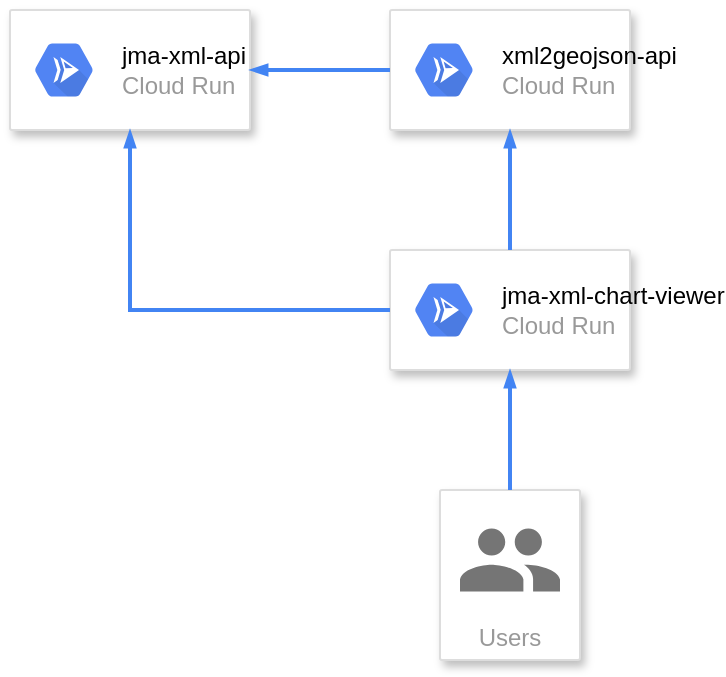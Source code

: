<mxfile version="14.5.1" type="device"><diagram id="Q3AYMyRXAR6rtp3DIHJV" name="ページ1"><mxGraphModel dx="1666" dy="877" grid="1" gridSize="10" guides="1" tooltips="1" connect="1" arrows="1" fold="1" page="1" pageScale="1" pageWidth="827" pageHeight="1169" math="0" shadow="0"><root><mxCell id="0"/><mxCell id="1" parent="0"/><mxCell id="AyopOnnmJDq9eanXNkUo-5" value="" style="strokeColor=#dddddd;shadow=1;strokeWidth=1;rounded=1;absoluteArcSize=1;arcSize=2;" parent="1" vertex="1"><mxGeometry x="280" y="280" width="120" height="60" as="geometry"/></mxCell><mxCell id="AyopOnnmJDq9eanXNkUo-6" value="&lt;font color=&quot;#000000&quot;&gt;jma-xml-chart-viewer&lt;br&gt;&lt;/font&gt;Cloud Run" style="dashed=0;connectable=0;html=1;fillColor=#5184F3;strokeColor=none;shape=mxgraph.gcp2.hexIcon;prIcon=cloud_run;part=1;labelPosition=right;verticalLabelPosition=middle;align=left;verticalAlign=middle;spacingLeft=5;fontColor=#999999;fontSize=12;" parent="AyopOnnmJDq9eanXNkUo-5" vertex="1"><mxGeometry y="0.5" width="44" height="39" relative="1" as="geometry"><mxPoint x="5" y="-19.5" as="offset"/></mxGeometry></mxCell><mxCell id="h0TZJSlIoOJcuV9ZgZNy-15" value="Users" style="strokeColor=#dddddd;shadow=1;strokeWidth=1;rounded=1;absoluteArcSize=1;arcSize=2;labelPosition=center;verticalLabelPosition=middle;align=center;verticalAlign=bottom;spacingLeft=0;fontColor=#999999;fontSize=12;whiteSpace=wrap;spacingBottom=2;" parent="1" vertex="1"><mxGeometry x="305" y="400" width="70" height="85" as="geometry"/></mxCell><mxCell id="h0TZJSlIoOJcuV9ZgZNy-16" value="" style="dashed=0;connectable=0;html=1;fillColor=#757575;strokeColor=none;shape=mxgraph.gcp2.users;part=1;" parent="h0TZJSlIoOJcuV9ZgZNy-15" vertex="1"><mxGeometry x="0.5" width="50" height="31.5" relative="1" as="geometry"><mxPoint x="-25" y="19.25" as="offset"/></mxGeometry></mxCell><mxCell id="h0TZJSlIoOJcuV9ZgZNy-20" value="" style="edgeStyle=orthogonalEdgeStyle;fontSize=12;html=1;endArrow=blockThin;endFill=1;rounded=0;strokeWidth=2;endSize=4;startSize=4;dashed=0;strokeColor=#4284F3;" parent="1" source="h0TZJSlIoOJcuV9ZgZNy-15" target="AyopOnnmJDq9eanXNkUo-5" edge="1"><mxGeometry width="100" relative="1" as="geometry"><mxPoint x="454" y="555" as="sourcePoint"/><mxPoint x="565" y="382.5" as="targetPoint"/></mxGeometry></mxCell><mxCell id="DDGZsCx47b8B6ruJAENb-1" value="" style="strokeColor=#dddddd;shadow=1;strokeWidth=1;rounded=1;absoluteArcSize=1;arcSize=2;" parent="1" vertex="1"><mxGeometry x="280" y="160" width="120" height="60" as="geometry"/></mxCell><mxCell id="DDGZsCx47b8B6ruJAENb-2" value="&lt;font color=&quot;#000000&quot;&gt;xml2geojson-api&lt;br&gt;&lt;/font&gt;Cloud Run" style="dashed=0;connectable=0;html=1;fillColor=#5184F3;strokeColor=none;shape=mxgraph.gcp2.hexIcon;prIcon=cloud_run;part=1;labelPosition=right;verticalLabelPosition=middle;align=left;verticalAlign=middle;spacingLeft=5;fontColor=#999999;fontSize=12;" parent="DDGZsCx47b8B6ruJAENb-1" vertex="1"><mxGeometry y="0.5" width="44" height="39" relative="1" as="geometry"><mxPoint x="5" y="-19.5" as="offset"/></mxGeometry></mxCell><mxCell id="DDGZsCx47b8B6ruJAENb-3" value="" style="edgeStyle=orthogonalEdgeStyle;fontSize=12;html=1;endArrow=blockThin;endFill=1;rounded=0;strokeWidth=2;endSize=4;startSize=4;dashed=0;strokeColor=#4284F3;" parent="1" source="AyopOnnmJDq9eanXNkUo-5" target="DDGZsCx47b8B6ruJAENb-1" edge="1"><mxGeometry width="100" relative="1" as="geometry"><mxPoint x="160" y="297.5" as="sourcePoint"/><mxPoint x="160" y="240" as="targetPoint"/></mxGeometry></mxCell><mxCell id="uGt37MImYyoBZ2GPXdcd-2" value="" style="strokeColor=#dddddd;shadow=1;strokeWidth=1;rounded=1;absoluteArcSize=1;arcSize=2;" vertex="1" parent="1"><mxGeometry x="90" y="160" width="120" height="60" as="geometry"/></mxCell><mxCell id="uGt37MImYyoBZ2GPXdcd-3" value="&lt;font color=&quot;#000000&quot;&gt;jma-xml-api&lt;br&gt;&lt;/font&gt;Cloud Run" style="dashed=0;connectable=0;html=1;fillColor=#5184F3;strokeColor=none;shape=mxgraph.gcp2.hexIcon;prIcon=cloud_run;part=1;labelPosition=right;verticalLabelPosition=middle;align=left;verticalAlign=middle;spacingLeft=5;fontColor=#999999;fontSize=12;" vertex="1" parent="uGt37MImYyoBZ2GPXdcd-2"><mxGeometry y="0.5" width="44" height="39" relative="1" as="geometry"><mxPoint x="5" y="-19.5" as="offset"/></mxGeometry></mxCell><mxCell id="uGt37MImYyoBZ2GPXdcd-5" value="" style="edgeStyle=orthogonalEdgeStyle;fontSize=12;html=1;endArrow=blockThin;endFill=1;rounded=0;strokeWidth=2;endSize=4;startSize=4;dashed=0;strokeColor=#4284F3;" edge="1" parent="1" source="DDGZsCx47b8B6ruJAENb-1" target="uGt37MImYyoBZ2GPXdcd-2"><mxGeometry width="100" relative="1" as="geometry"><mxPoint x="350" y="410" as="sourcePoint"/><mxPoint x="350" y="350" as="targetPoint"/></mxGeometry></mxCell><mxCell id="uGt37MImYyoBZ2GPXdcd-6" value="" style="edgeStyle=orthogonalEdgeStyle;fontSize=12;html=1;endArrow=blockThin;endFill=1;rounded=0;strokeWidth=2;endSize=4;startSize=4;dashed=0;strokeColor=#4284F3;" edge="1" parent="1" source="AyopOnnmJDq9eanXNkUo-5" target="uGt37MImYyoBZ2GPXdcd-2"><mxGeometry width="100" relative="1" as="geometry"><mxPoint x="315" y="452.5" as="sourcePoint"/><mxPoint x="160" y="230" as="targetPoint"/></mxGeometry></mxCell></root></mxGraphModel></diagram></mxfile>
